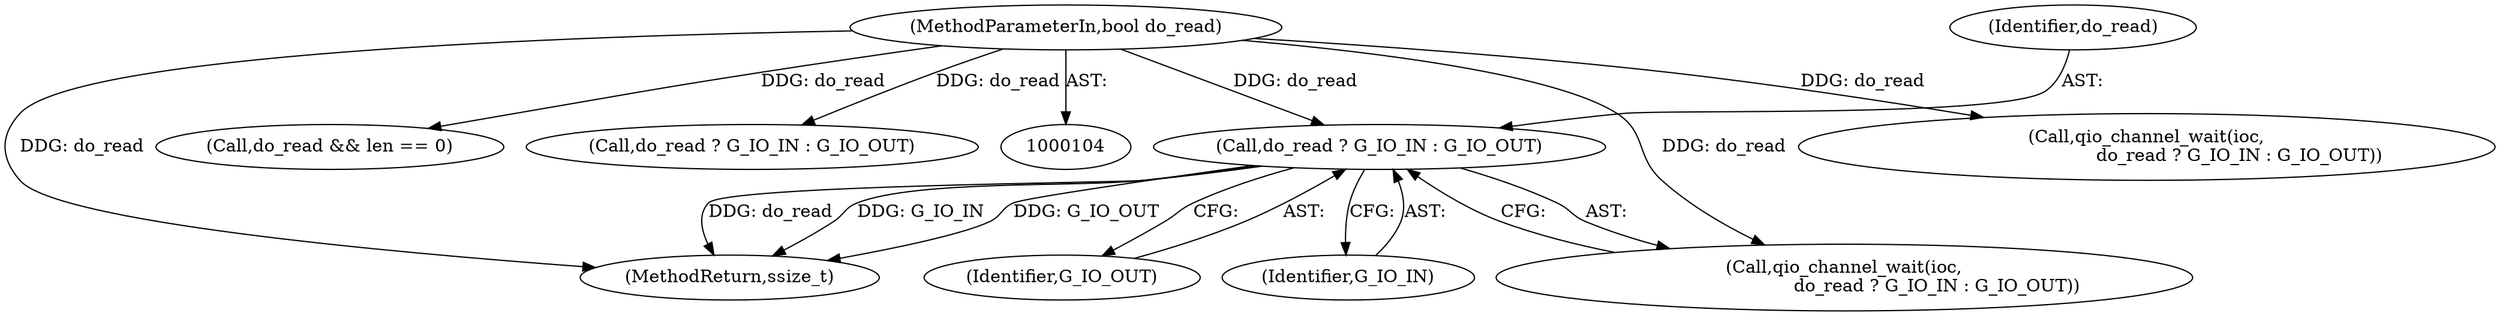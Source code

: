 digraph "0_qemu_ff82911cd3f69f028f2537825c9720ff78bc3f19_1@API" {
"1000193" [label="(Call,do_read ? G_IO_IN : G_IO_OUT)"];
"1000109" [label="(MethodParameterIn,bool do_read)"];
"1000195" [label="(Identifier,G_IO_IN)"];
"1000109" [label="(MethodParameterIn,bool do_read)"];
"1000236" [label="(MethodReturn,ssize_t)"];
"1000194" [label="(Identifier,do_read)"];
"1000176" [label="(Call,qio_channel_wait(ioc,\n                                 do_read ? G_IO_IN : G_IO_OUT))"];
"1000191" [label="(Call,qio_channel_wait(ioc,\n                                 do_read ? G_IO_IN : G_IO_OUT))"];
"1000193" [label="(Call,do_read ? G_IO_IN : G_IO_OUT)"];
"1000220" [label="(Call,do_read && len == 0)"];
"1000196" [label="(Identifier,G_IO_OUT)"];
"1000178" [label="(Call,do_read ? G_IO_IN : G_IO_OUT)"];
"1000193" -> "1000191"  [label="AST: "];
"1000193" -> "1000195"  [label="CFG: "];
"1000193" -> "1000196"  [label="CFG: "];
"1000194" -> "1000193"  [label="AST: "];
"1000195" -> "1000193"  [label="AST: "];
"1000196" -> "1000193"  [label="AST: "];
"1000191" -> "1000193"  [label="CFG: "];
"1000193" -> "1000236"  [label="DDG: G_IO_OUT"];
"1000193" -> "1000236"  [label="DDG: do_read"];
"1000193" -> "1000236"  [label="DDG: G_IO_IN"];
"1000109" -> "1000193"  [label="DDG: do_read"];
"1000109" -> "1000104"  [label="AST: "];
"1000109" -> "1000236"  [label="DDG: do_read"];
"1000109" -> "1000176"  [label="DDG: do_read"];
"1000109" -> "1000178"  [label="DDG: do_read"];
"1000109" -> "1000191"  [label="DDG: do_read"];
"1000109" -> "1000220"  [label="DDG: do_read"];
}
